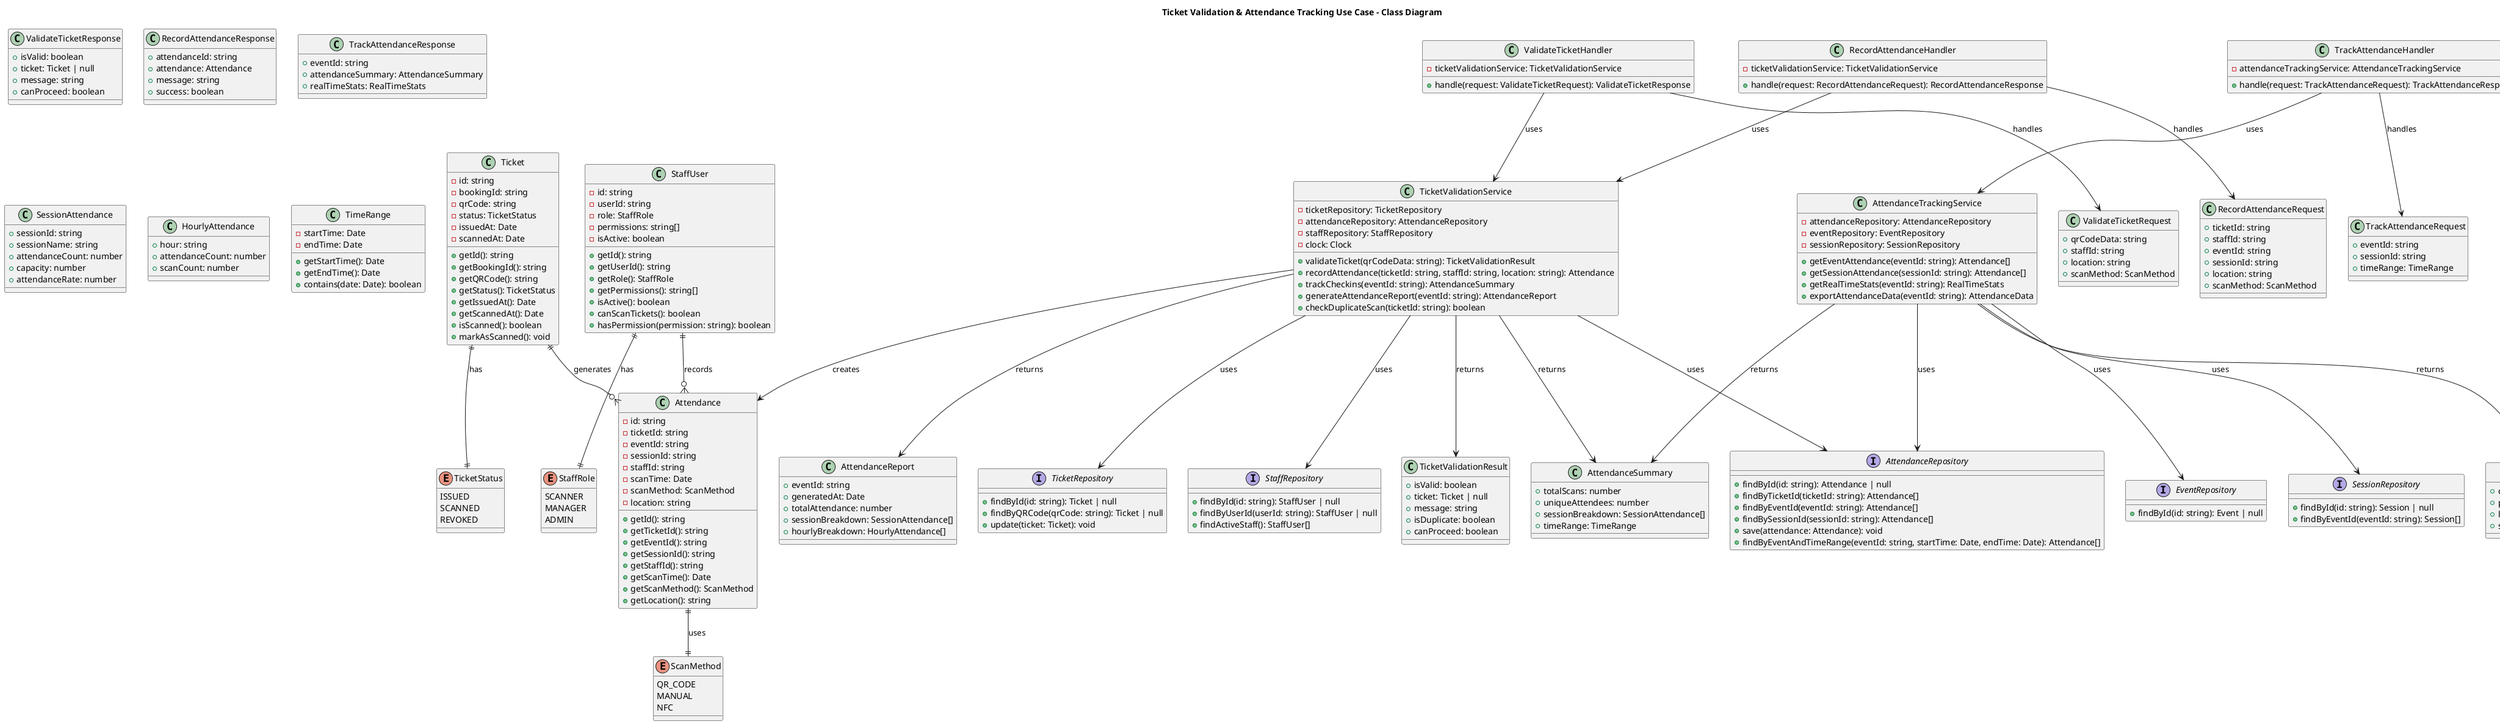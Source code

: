 @startuml TicketValidationAttendanceUseCase
title Ticket Validation & Attendance Tracking Use Case - Class Diagram

' Core Domain Entities
class Ticket {
  - id: string
  - bookingId: string
  - qrCode: string
  - status: TicketStatus
  - issuedAt: Date
  - scannedAt: Date
  + getId(): string
  + getBookingId(): string
  + getQRCode(): string
  + getStatus(): TicketStatus
  + getIssuedAt(): Date
  + getScannedAt(): Date
  + isScanned(): boolean
  + markAsScanned(): void
}

class Attendance {
  - id: string
  - ticketId: string
  - eventId: string
  - sessionId: string
  - staffId: string
  - scanTime: Date
  - scanMethod: ScanMethod
  - location: string
  + getId(): string
  + getTicketId(): string
  + getEventId(): string
  + getSessionId(): string
  + getStaffId(): string
  + getScanTime(): Date
  + getScanMethod(): ScanMethod
  + getLocation(): string
}

class StaffUser {
  - id: string
  - userId: string
  - role: StaffRole
  - permissions: string[]
  - isActive: boolean
  + getId(): string
  + getUserId(): string
  + getRole(): StaffRole
  + getPermissions(): string[]
  + isActive(): boolean
  + canScanTickets(): boolean
  + hasPermission(permission: string): boolean
}

enum TicketStatus {
  ISSUED
  SCANNED
  REVOKED
}

enum ScanMethod {
  QR_CODE
  MANUAL
  NFC
}

enum StaffRole {
  SCANNER
  MANAGER
  ADMIN
}

' Domain Services
class TicketValidationService {
  - ticketRepository: TicketRepository
  - attendanceRepository: AttendanceRepository
  - staffRepository: StaffRepository
  - clock: Clock
  + validateTicket(qrCodeData: string): TicketValidationResult
  + recordAttendance(ticketId: string, staffId: string, location: string): Attendance
  + trackCheckins(eventId: string): AttendanceSummary
  + generateAttendanceReport(eventId: string): AttendanceReport
  + checkDuplicateScan(ticketId: string): boolean
}

class AttendanceTrackingService {
  - attendanceRepository: AttendanceRepository
  - eventRepository: EventRepository
  - sessionRepository: SessionRepository
  + getEventAttendance(eventId: string): Attendance[]
  + getSessionAttendance(sessionId: string): Attendance[]
  + getRealTimeStats(eventId: string): RealTimeStats
  + exportAttendanceData(eventId: string): AttendanceData
}

' Application Handlers
class ValidateTicketHandler {
  - ticketValidationService: TicketValidationService
  + handle(request: ValidateTicketRequest): ValidateTicketResponse
}

class RecordAttendanceHandler {
  - ticketValidationService: TicketValidationService
  + handle(request: RecordAttendanceRequest): RecordAttendanceResponse
}

class TrackAttendanceHandler {
  - attendanceTrackingService: AttendanceTrackingService
  + handle(request: TrackAttendanceRequest): TrackAttendanceResponse
}

' Infrastructure Layer
interface TicketRepository {
  + findById(id: string): Ticket | null
  + findByQRCode(qrCode: string): Ticket | null
  + update(ticket: Ticket): void
}

interface AttendanceRepository {
  + findById(id: string): Attendance | null
  + findByTicketId(ticketId: string): Attendance[]
  + findByEventId(eventId: string): Attendance[]
  + findBySessionId(sessionId: string): Attendance[]
  + save(attendance: Attendance): void
  + findByEventAndTimeRange(eventId: string, startTime: Date, endTime: Date): Attendance[]
}

interface StaffRepository {
  + findById(id: string): StaffUser | null
  + findByUserId(userId: string): StaffUser | null
  + findActiveStaff(): StaffUser[]
}

interface EventRepository {
  + findById(id: string): Event | null
}

interface SessionRepository {
  + findById(id: string): Session | null
  + findByEventId(eventId: string): Session[]
}

' DTOs
class ValidateTicketRequest {
  + qrCodeData: string
  + staffId: string
  + location: string
  + scanMethod: ScanMethod
}

class RecordAttendanceRequest {
  + ticketId: string
  + staffId: string
  + eventId: string
  + sessionId: string
  + location: string
  + scanMethod: ScanMethod
}

class TrackAttendanceRequest {
  + eventId: string
  + sessionId: string
  + timeRange: TimeRange
}

class ValidateTicketResponse {
  + isValid: boolean
  + ticket: Ticket | null
  + message: string
  + canProceed: boolean
}

class RecordAttendanceResponse {
  + attendanceId: string
  + attendance: Attendance
  + message: string
  + success: boolean
}

class TrackAttendanceResponse {
  + eventId: string
  + attendanceSummary: AttendanceSummary
  + realTimeStats: RealTimeStats
}

class TicketValidationResult {
  + isValid: boolean
  + ticket: Ticket | null
  + message: string
  + isDuplicate: boolean
  + canProceed: boolean
}

class AttendanceSummary {
  + totalScans: number
  + uniqueAttendees: number
  + sessionBreakdown: SessionAttendance[]
  + timeRange: TimeRange
}

class RealTimeStats {
  + currentAttendees: number
  + peakAttendance: number
  + lastScanTime: Date
  + scanRate: number
}

class AttendanceReport {
  + eventId: string
  + generatedAt: Date
  + totalAttendance: number
  + sessionBreakdown: SessionAttendance[]
  + hourlyBreakdown: HourlyAttendance[]
}

class SessionAttendance {
  + sessionId: string
  + sessionName: string
  + attendanceCount: number
  + capacity: number
  + attendanceRate: number
}

class HourlyAttendance {
  + hour: string
  + attendanceCount: number
  + scanCount: number
}

class TimeRange {
  - startTime: Date
  - endTime: Date
  + getStartTime(): Date
  + getEndTime(): Date
  + contains(date: Date): boolean
}

' Relationships
Ticket ||--o{ Attendance : "generates"
StaffUser ||--o{ Attendance : "records"
Attendance ||--|| ScanMethod : "uses"
StaffUser ||--|| StaffRole : "has"
Ticket ||--|| TicketStatus : "has"

TicketValidationService --> TicketRepository : "uses"
TicketValidationService --> AttendanceRepository : "uses"
TicketValidationService --> StaffRepository : "uses"

AttendanceTrackingService --> AttendanceRepository : "uses"
AttendanceTrackingService --> EventRepository : "uses"
AttendanceTrackingService --> SessionRepository : "uses"

ValidateTicketHandler --> TicketValidationService : "uses"
RecordAttendanceHandler --> TicketValidationService : "uses"
TrackAttendanceHandler --> AttendanceTrackingService : "uses"

ValidateTicketHandler --> ValidateTicketRequest : "handles"
RecordAttendanceHandler --> RecordAttendanceRequest : "handles"
TrackAttendanceHandler --> TrackAttendanceRequest : "handles"

TicketValidationService --> TicketValidationResult : "returns"
TicketValidationService --> Attendance : "creates"
TicketValidationService --> AttendanceSummary : "returns"
TicketValidationService --> AttendanceReport : "returns"

AttendanceTrackingService --> AttendanceSummary : "returns"
AttendanceTrackingService --> RealTimeStats : "returns"

@enduml
